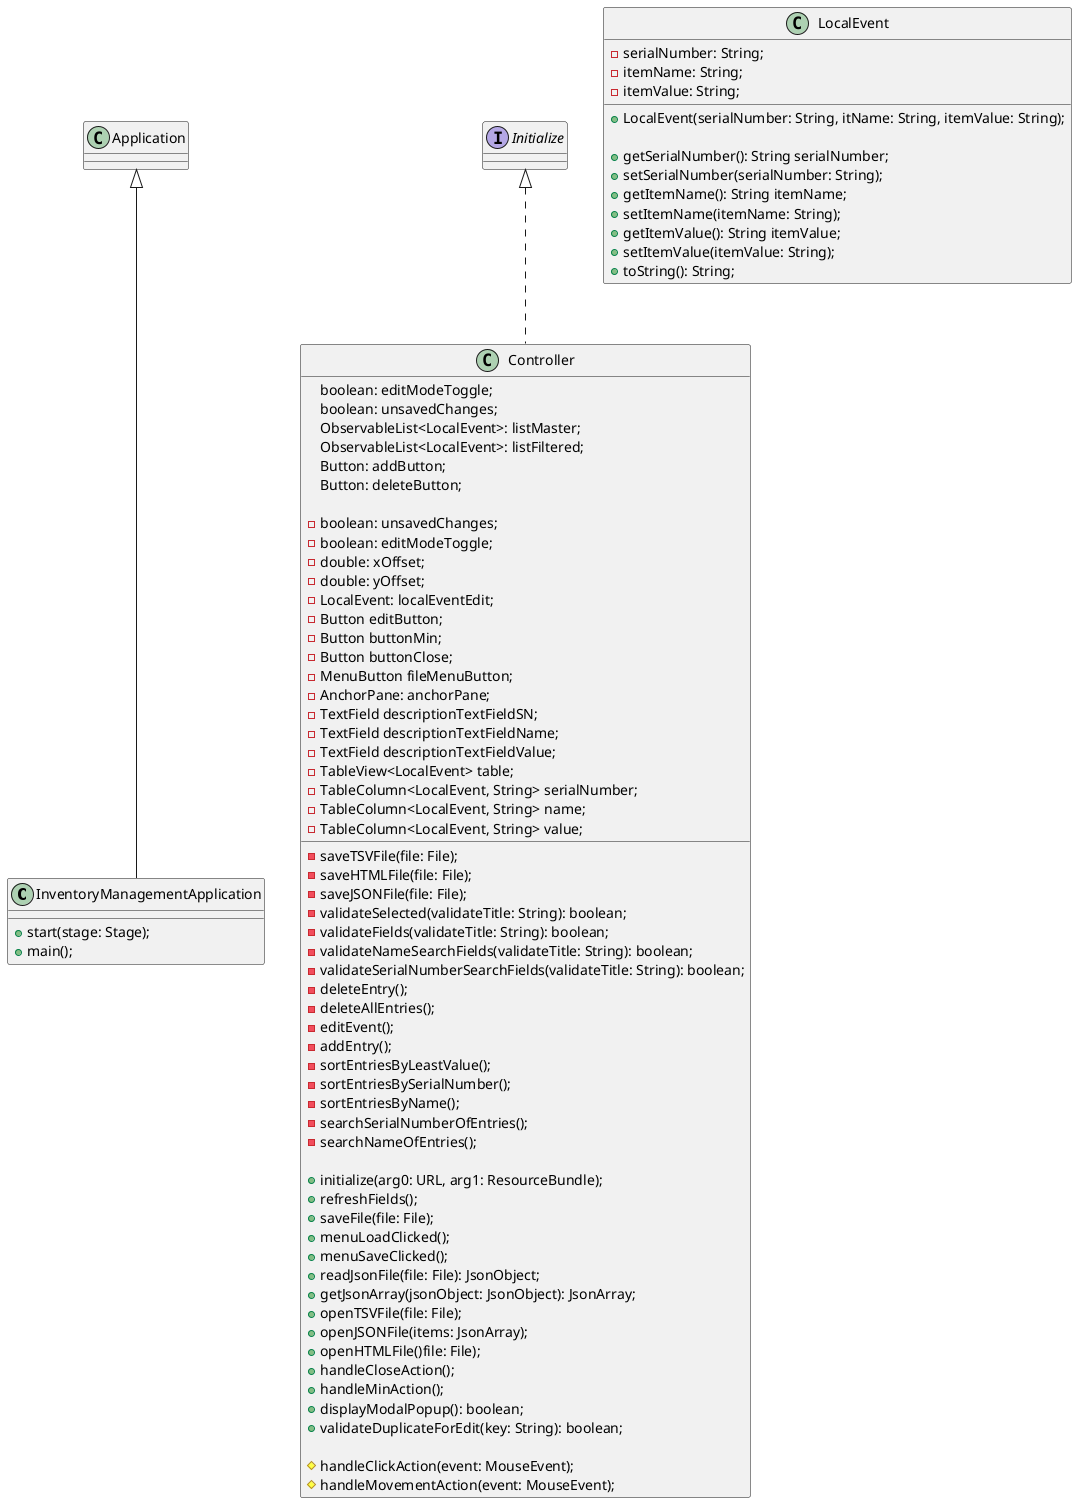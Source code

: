 @startuml
class InventoryManagementApplication extends Application{

    ' Public start method & Main method:
    + start(stage: Stage);
    + main();
}

class Controller implements Initialize{

    ' Class instance variables:
    boolean: editModeToggle;
    boolean: unsavedChanges;
    ObservableList<LocalEvent>: listMaster;
    ObservableList<LocalEvent>: listFiltered;
    Button: addButton;
    Button: deleteButton;

    ' Private variables:
    - boolean: unsavedChanges;
    - boolean: editModeToggle;
    - double: xOffset;
    - double: yOffset;
    - LocalEvent: localEventEdit;
    - Button editButton;
    - Button buttonMin;
    - Button buttonClose;
    - MenuButton fileMenuButton;
    - AnchorPane: anchorPane;
    - TextField descriptionTextFieldSN;
    - TextField descriptionTextFieldName;
    - TextField descriptionTextFieldValue;
    - TableView<LocalEvent> table;
    - TableColumn<LocalEvent, String> serialNumber;
    - TableColumn<LocalEvent, String> name;
    - TableColumn<LocalEvent, String> value;

    ' Private methods:
    - saveTSVFile(file: File);
    - saveHTMLFile(file: File);
    - saveJSONFile(file: File);
    - validateSelected(validateTitle: String): boolean;
    - validateFields(validateTitle: String): boolean;
    - validateNameSearchFields(validateTitle: String): boolean;
    - validateSerialNumberSearchFields(validateTitle: String): boolean;
    - deleteEntry();
    - deleteAllEntries();
    - editEvent();
    - addEntry();
    - sortEntriesByLeastValue();
    - sortEntriesBySerialNumber();
    - sortEntriesByName();
    - searchSerialNumberOfEntries();
    - searchNameOfEntries();

    ' Public methods:
    + initialize(arg0: URL, arg1: ResourceBundle);
    + refreshFields();
    + saveFile(file: File);
    + menuLoadClicked();
    + menuSaveClicked();
    + readJsonFile(file: File): JsonObject;
    + getJsonArray(jsonObject: JsonObject): JsonArray;
    + openTSVFile(file: File);
    + openJSONFile(items: JsonArray);
    + openHTMLFile()file: File);
    + handleCloseAction();
    + handleMinAction();
    + displayModalPopup(): boolean;
    + validateDuplicateForEdit(key: String): boolean;

    ' Protected methods:
    # handleClickAction(event: MouseEvent);
    # handleMovementAction(event: MouseEvent);
}

class LocalEvent{

    ' Private methods:
    - serialNumber: String;
    - itemName: String;
    - itemValue: String;

    ' Constructor:
    + LocalEvent(serialNumber: String, itName: String, itemValue: String);

    ' Public methods:
    + getSerialNumber(): String serialNumber;
    + setSerialNumber(serialNumber: String);
    + getItemName(): String itemName;
    + setItemName(itemName: String);
    + getItemValue(): String itemValue;
    + setItemValue(itemValue: String);
    + toString(): String;
}
@enduml